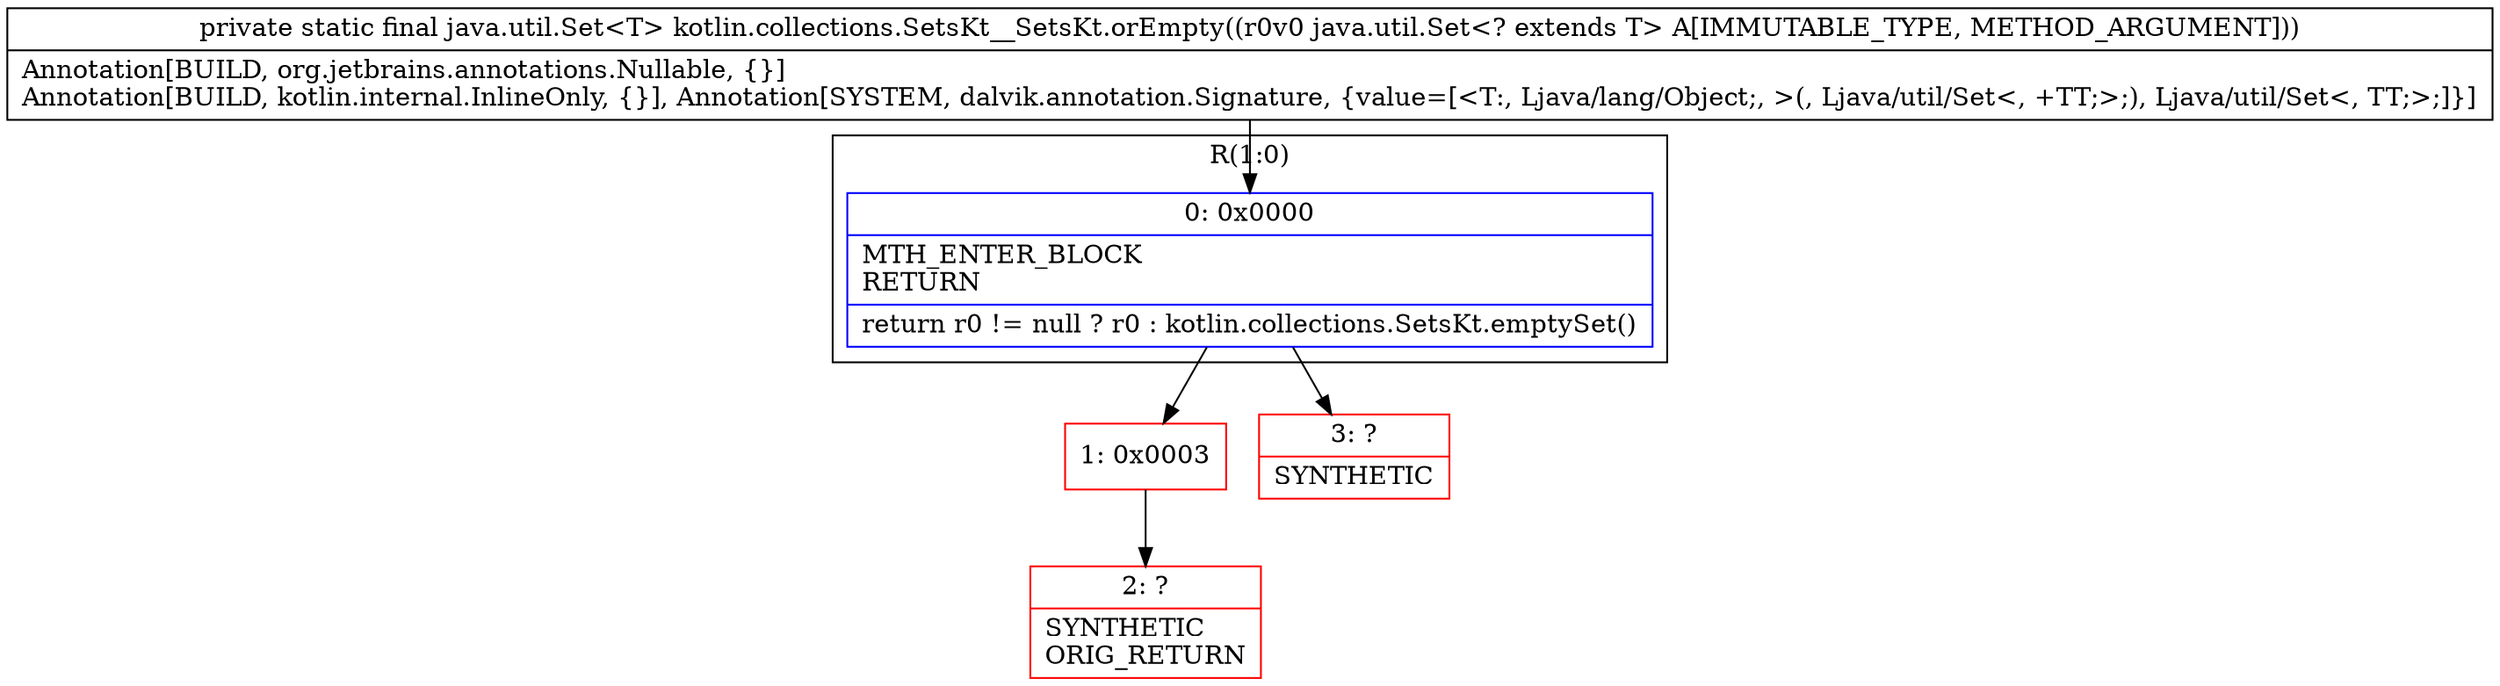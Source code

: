 digraph "CFG forkotlin.collections.SetsKt__SetsKt.orEmpty(Ljava\/util\/Set;)Ljava\/util\/Set;" {
subgraph cluster_Region_1053244964 {
label = "R(1:0)";
node [shape=record,color=blue];
Node_0 [shape=record,label="{0\:\ 0x0000|MTH_ENTER_BLOCK\lRETURN\l|return r0 != null ? r0 : kotlin.collections.SetsKt.emptySet()\l}"];
}
Node_1 [shape=record,color=red,label="{1\:\ 0x0003}"];
Node_2 [shape=record,color=red,label="{2\:\ ?|SYNTHETIC\lORIG_RETURN\l}"];
Node_3 [shape=record,color=red,label="{3\:\ ?|SYNTHETIC\l}"];
MethodNode[shape=record,label="{private static final java.util.Set\<T\> kotlin.collections.SetsKt__SetsKt.orEmpty((r0v0 java.util.Set\<? extends T\> A[IMMUTABLE_TYPE, METHOD_ARGUMENT]))  | Annotation[BUILD, org.jetbrains.annotations.Nullable, \{\}]\lAnnotation[BUILD, kotlin.internal.InlineOnly, \{\}], Annotation[SYSTEM, dalvik.annotation.Signature, \{value=[\<T:, Ljava\/lang\/Object;, \>(, Ljava\/util\/Set\<, +TT;\>;), Ljava\/util\/Set\<, TT;\>;]\}]\l}"];
MethodNode -> Node_0;
Node_0 -> Node_1;
Node_0 -> Node_3;
Node_1 -> Node_2;
}


